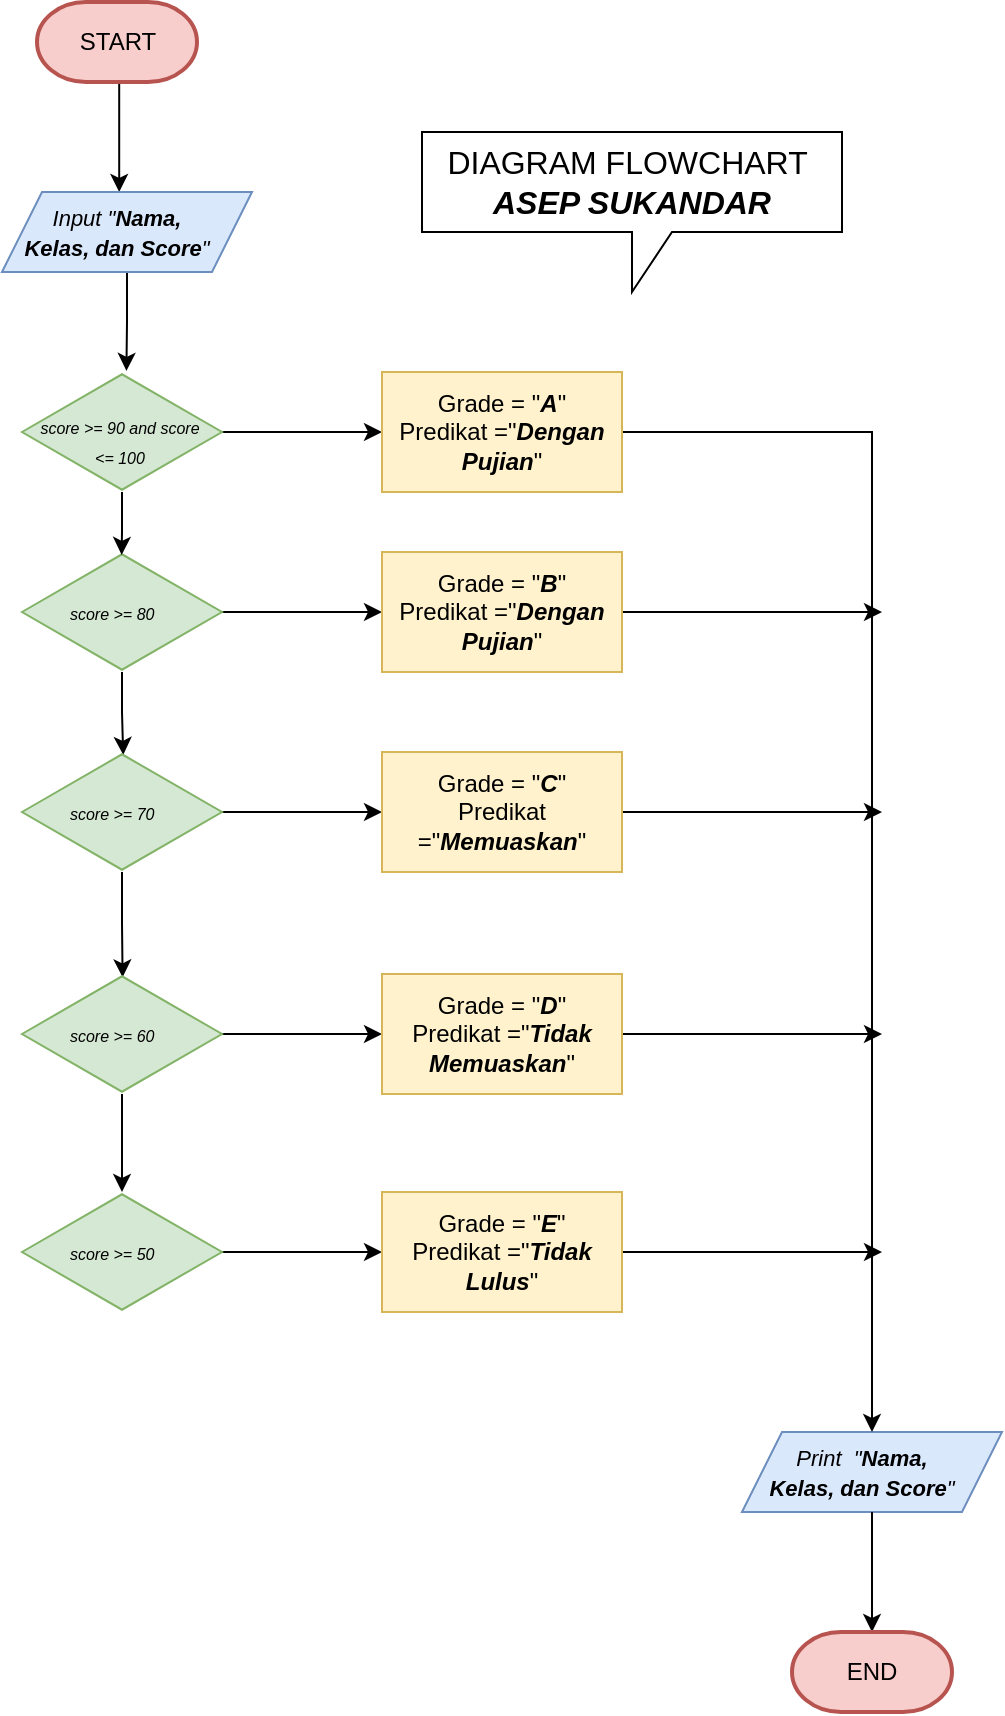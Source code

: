<mxfile version="24.1.0" type="device">
  <diagram id="C5RBs43oDa-KdzZeNtuy" name="Page-1">
    <mxGraphModel dx="1163" dy="635" grid="1" gridSize="10" guides="1" tooltips="1" connect="1" arrows="1" fold="1" page="1" pageScale="1" pageWidth="827" pageHeight="1169" math="0" shadow="0">
      <root>
        <mxCell id="WIyWlLk6GJQsqaUBKTNV-0" />
        <mxCell id="WIyWlLk6GJQsqaUBKTNV-1" parent="WIyWlLk6GJQsqaUBKTNV-0" />
        <mxCell id="IuaqL51UHN1UmOQFdnrU-38" value="" style="group" vertex="1" connectable="0" parent="WIyWlLk6GJQsqaUBKTNV-1">
          <mxGeometry x="520" y="820" width="130" height="40" as="geometry" />
        </mxCell>
        <mxCell id="IuaqL51UHN1UmOQFdnrU-35" value="" style="shape=parallelogram;perimeter=parallelogramPerimeter;whiteSpace=wrap;html=1;fixedSize=1;align=center;fillColor=#dae8fc;strokeColor=#6c8ebf;" vertex="1" parent="IuaqL51UHN1UmOQFdnrU-38">
          <mxGeometry width="130" height="40" as="geometry" />
        </mxCell>
        <mxCell id="IuaqL51UHN1UmOQFdnrU-36" value="&lt;i style=&quot;font-size: 11px;&quot;&gt;Print&amp;nbsp; &quot;&lt;b&gt;Nama, Kelas, dan Score&lt;/b&gt;&quot;&lt;/i&gt;" style="text;html=1;align=center;verticalAlign=middle;whiteSpace=wrap;rounded=0;" vertex="1" parent="IuaqL51UHN1UmOQFdnrU-38">
          <mxGeometry x="10" y="5" width="100" height="30" as="geometry" />
        </mxCell>
        <mxCell id="IuaqL51UHN1UmOQFdnrU-51" value="" style="edgeStyle=orthogonalEdgeStyle;rounded=0;orthogonalLoop=1;jettySize=auto;html=1;" edge="1" parent="WIyWlLk6GJQsqaUBKTNV-1" source="IuaqL51UHN1UmOQFdnrU-35" target="IuaqL51UHN1UmOQFdnrU-4">
          <mxGeometry relative="1" as="geometry" />
        </mxCell>
        <mxCell id="IuaqL51UHN1UmOQFdnrU-39" style="edgeStyle=orthogonalEdgeStyle;rounded=0;orthogonalLoop=1;jettySize=auto;html=1;entryX=0.5;entryY=0;entryDx=0;entryDy=0;" edge="1" parent="WIyWlLk6GJQsqaUBKTNV-1" source="IuaqL51UHN1UmOQFdnrU-8" target="IuaqL51UHN1UmOQFdnrU-35">
          <mxGeometry relative="1" as="geometry" />
        </mxCell>
        <mxCell id="IuaqL51UHN1UmOQFdnrU-57" value="" style="edgeStyle=orthogonalEdgeStyle;rounded=0;orthogonalLoop=1;jettySize=auto;html=1;" edge="1" parent="WIyWlLk6GJQsqaUBKTNV-1">
          <mxGeometry relative="1" as="geometry">
            <mxPoint x="208.6" y="140" as="sourcePoint" />
            <mxPoint x="208.6" y="200" as="targetPoint" />
          </mxGeometry>
        </mxCell>
        <mxCell id="IuaqL51UHN1UmOQFdnrU-3" value="START" style="strokeWidth=2;html=1;shape=mxgraph.flowchart.terminator;whiteSpace=wrap;fillColor=#f8cecc;strokeColor=#b85450;" vertex="1" parent="WIyWlLk6GJQsqaUBKTNV-1">
          <mxGeometry x="167.5" y="105" width="80" height="40" as="geometry" />
        </mxCell>
        <mxCell id="IuaqL51UHN1UmOQFdnrU-4" value="END" style="strokeWidth=2;html=1;shape=mxgraph.flowchart.terminator;whiteSpace=wrap;fillColor=#f8cecc;strokeColor=#b85450;" vertex="1" parent="WIyWlLk6GJQsqaUBKTNV-1">
          <mxGeometry x="545" y="920" width="80" height="40" as="geometry" />
        </mxCell>
        <mxCell id="IuaqL51UHN1UmOQFdnrU-14" style="edgeStyle=orthogonalEdgeStyle;rounded=0;orthogonalLoop=1;jettySize=auto;html=1;entryX=0.522;entryY=-0.009;entryDx=0;entryDy=0;entryPerimeter=0;" edge="1" parent="WIyWlLk6GJQsqaUBKTNV-1" source="IuaqL51UHN1UmOQFdnrU-5" target="IuaqL51UHN1UmOQFdnrU-6">
          <mxGeometry relative="1" as="geometry" />
        </mxCell>
        <mxCell id="IuaqL51UHN1UmOQFdnrU-17" value="" style="edgeStyle=orthogonalEdgeStyle;rounded=0;orthogonalLoop=1;jettySize=auto;html=1;" edge="1" parent="WIyWlLk6GJQsqaUBKTNV-1" source="IuaqL51UHN1UmOQFdnrU-18" target="IuaqL51UHN1UmOQFdnrU-19">
          <mxGeometry relative="1" as="geometry" />
        </mxCell>
        <mxCell id="IuaqL51UHN1UmOQFdnrU-47" value="" style="edgeStyle=orthogonalEdgeStyle;rounded=0;orthogonalLoop=1;jettySize=auto;html=1;entryX=0.506;entryY=0.024;entryDx=0;entryDy=0;entryPerimeter=0;" edge="1" parent="WIyWlLk6GJQsqaUBKTNV-1" source="IuaqL51UHN1UmOQFdnrU-18" target="IuaqL51UHN1UmOQFdnrU-23">
          <mxGeometry relative="1" as="geometry" />
        </mxCell>
        <mxCell id="IuaqL51UHN1UmOQFdnrU-18" value="" style="html=1;whiteSpace=wrap;aspect=fixed;shape=isoRectangle;fillColor=#d5e8d4;strokeColor=#82b366;" vertex="1" parent="WIyWlLk6GJQsqaUBKTNV-1">
          <mxGeometry x="160" y="380" width="100" height="60" as="geometry" />
        </mxCell>
        <mxCell id="IuaqL51UHN1UmOQFdnrU-40" style="edgeStyle=orthogonalEdgeStyle;rounded=0;orthogonalLoop=1;jettySize=auto;html=1;" edge="1" parent="WIyWlLk6GJQsqaUBKTNV-1" source="IuaqL51UHN1UmOQFdnrU-19">
          <mxGeometry relative="1" as="geometry">
            <mxPoint x="590" y="410" as="targetPoint" />
          </mxGeometry>
        </mxCell>
        <mxCell id="IuaqL51UHN1UmOQFdnrU-19" value="Grade = &quot;&lt;b&gt;&lt;i&gt;B&lt;/i&gt;&lt;/b&gt;&quot;&lt;div&gt;Predikat =&quot;&lt;b&gt;&lt;i&gt;Dengan Pujian&lt;/i&gt;&lt;/b&gt;&quot;&lt;/div&gt;" style="rounded=0;whiteSpace=wrap;html=1;fillColor=#fff2cc;strokeColor=#d6b656;" vertex="1" parent="WIyWlLk6GJQsqaUBKTNV-1">
          <mxGeometry x="340" y="380" width="120" height="60" as="geometry" />
        </mxCell>
        <mxCell id="IuaqL51UHN1UmOQFdnrU-20" value="&lt;span style=&quot;font-size: 8px;&quot;&gt;&lt;i&gt;&amp;nbsp;score &amp;gt;= 80&lt;/i&gt;&lt;/span&gt;" style="text;html=1;align=center;verticalAlign=middle;whiteSpace=wrap;rounded=0;" vertex="1" parent="WIyWlLk6GJQsqaUBKTNV-1">
          <mxGeometry x="160" y="400" width="87.5" height="20" as="geometry" />
        </mxCell>
        <mxCell id="IuaqL51UHN1UmOQFdnrU-22" value="" style="edgeStyle=orthogonalEdgeStyle;rounded=0;orthogonalLoop=1;jettySize=auto;html=1;" edge="1" parent="WIyWlLk6GJQsqaUBKTNV-1" source="IuaqL51UHN1UmOQFdnrU-23" target="IuaqL51UHN1UmOQFdnrU-24">
          <mxGeometry relative="1" as="geometry" />
        </mxCell>
        <mxCell id="IuaqL51UHN1UmOQFdnrU-48" value="" style="edgeStyle=orthogonalEdgeStyle;rounded=0;orthogonalLoop=1;jettySize=auto;html=1;entryX=0.503;entryY=0.028;entryDx=0;entryDy=0;entryPerimeter=0;" edge="1" parent="WIyWlLk6GJQsqaUBKTNV-1" source="IuaqL51UHN1UmOQFdnrU-23" target="IuaqL51UHN1UmOQFdnrU-27">
          <mxGeometry relative="1" as="geometry" />
        </mxCell>
        <mxCell id="IuaqL51UHN1UmOQFdnrU-23" value="" style="html=1;whiteSpace=wrap;aspect=fixed;shape=isoRectangle;fillColor=#d5e8d4;strokeColor=#82b366;" vertex="1" parent="WIyWlLk6GJQsqaUBKTNV-1">
          <mxGeometry x="160" y="480" width="100" height="60" as="geometry" />
        </mxCell>
        <mxCell id="IuaqL51UHN1UmOQFdnrU-41" style="edgeStyle=orthogonalEdgeStyle;rounded=0;orthogonalLoop=1;jettySize=auto;html=1;" edge="1" parent="WIyWlLk6GJQsqaUBKTNV-1" source="IuaqL51UHN1UmOQFdnrU-24">
          <mxGeometry relative="1" as="geometry">
            <mxPoint x="590" y="510" as="targetPoint" />
          </mxGeometry>
        </mxCell>
        <mxCell id="IuaqL51UHN1UmOQFdnrU-24" value="Grade = &quot;&lt;b&gt;&lt;i&gt;C&lt;/i&gt;&lt;/b&gt;&quot;&lt;div&gt;Predikat =&quot;&lt;b&gt;&lt;i&gt;Memuaskan&lt;/i&gt;&lt;/b&gt;&quot;&lt;/div&gt;" style="rounded=0;whiteSpace=wrap;html=1;fillColor=#fff2cc;strokeColor=#d6b656;" vertex="1" parent="WIyWlLk6GJQsqaUBKTNV-1">
          <mxGeometry x="340" y="480" width="120" height="60" as="geometry" />
        </mxCell>
        <mxCell id="IuaqL51UHN1UmOQFdnrU-25" value="&lt;span style=&quot;font-size: 8px;&quot;&gt;&lt;i&gt;&amp;nbsp;score &amp;gt;= 70&lt;/i&gt;&lt;/span&gt;" style="text;html=1;align=center;verticalAlign=middle;whiteSpace=wrap;rounded=0;" vertex="1" parent="WIyWlLk6GJQsqaUBKTNV-1">
          <mxGeometry x="160" y="500" width="87.5" height="20" as="geometry" />
        </mxCell>
        <mxCell id="IuaqL51UHN1UmOQFdnrU-26" value="" style="edgeStyle=orthogonalEdgeStyle;rounded=0;orthogonalLoop=1;jettySize=auto;html=1;" edge="1" parent="WIyWlLk6GJQsqaUBKTNV-1" source="IuaqL51UHN1UmOQFdnrU-27" target="IuaqL51UHN1UmOQFdnrU-28">
          <mxGeometry relative="1" as="geometry" />
        </mxCell>
        <mxCell id="IuaqL51UHN1UmOQFdnrU-49" value="" style="edgeStyle=orthogonalEdgeStyle;rounded=0;orthogonalLoop=1;jettySize=auto;html=1;" edge="1" parent="WIyWlLk6GJQsqaUBKTNV-1" source="IuaqL51UHN1UmOQFdnrU-27" target="IuaqL51UHN1UmOQFdnrU-31">
          <mxGeometry relative="1" as="geometry" />
        </mxCell>
        <mxCell id="IuaqL51UHN1UmOQFdnrU-27" value="" style="html=1;whiteSpace=wrap;aspect=fixed;shape=isoRectangle;fillColor=#d5e8d4;strokeColor=#82b366;" vertex="1" parent="WIyWlLk6GJQsqaUBKTNV-1">
          <mxGeometry x="160" y="591" width="100" height="60" as="geometry" />
        </mxCell>
        <mxCell id="IuaqL51UHN1UmOQFdnrU-42" style="edgeStyle=orthogonalEdgeStyle;rounded=0;orthogonalLoop=1;jettySize=auto;html=1;" edge="1" parent="WIyWlLk6GJQsqaUBKTNV-1" source="IuaqL51UHN1UmOQFdnrU-28">
          <mxGeometry relative="1" as="geometry">
            <mxPoint x="590" y="621" as="targetPoint" />
          </mxGeometry>
        </mxCell>
        <mxCell id="IuaqL51UHN1UmOQFdnrU-28" value="Grade = &quot;&lt;b&gt;&lt;i&gt;D&lt;/i&gt;&lt;/b&gt;&quot;&lt;div&gt;Predikat =&quot;&lt;b&gt;&lt;i&gt;Tidak Memuaskan&lt;/i&gt;&lt;/b&gt;&quot;&lt;/div&gt;" style="rounded=0;whiteSpace=wrap;html=1;fillColor=#fff2cc;strokeColor=#d6b656;" vertex="1" parent="WIyWlLk6GJQsqaUBKTNV-1">
          <mxGeometry x="340" y="591" width="120" height="60" as="geometry" />
        </mxCell>
        <mxCell id="IuaqL51UHN1UmOQFdnrU-29" value="&lt;span style=&quot;font-size: 8px;&quot;&gt;&lt;i&gt;&amp;nbsp;score &amp;gt;= 60&lt;/i&gt;&lt;/span&gt;" style="text;html=1;align=center;verticalAlign=middle;whiteSpace=wrap;rounded=0;" vertex="1" parent="WIyWlLk6GJQsqaUBKTNV-1">
          <mxGeometry x="160" y="611" width="87.5" height="20" as="geometry" />
        </mxCell>
        <mxCell id="IuaqL51UHN1UmOQFdnrU-30" value="" style="edgeStyle=orthogonalEdgeStyle;rounded=0;orthogonalLoop=1;jettySize=auto;html=1;" edge="1" parent="WIyWlLk6GJQsqaUBKTNV-1" source="IuaqL51UHN1UmOQFdnrU-31" target="IuaqL51UHN1UmOQFdnrU-32">
          <mxGeometry relative="1" as="geometry" />
        </mxCell>
        <mxCell id="IuaqL51UHN1UmOQFdnrU-31" value="" style="html=1;whiteSpace=wrap;aspect=fixed;shape=isoRectangle;fillColor=#d5e8d4;strokeColor=#82b366;" vertex="1" parent="WIyWlLk6GJQsqaUBKTNV-1">
          <mxGeometry x="160" y="700" width="100" height="60" as="geometry" />
        </mxCell>
        <mxCell id="IuaqL51UHN1UmOQFdnrU-43" style="edgeStyle=orthogonalEdgeStyle;rounded=0;orthogonalLoop=1;jettySize=auto;html=1;" edge="1" parent="WIyWlLk6GJQsqaUBKTNV-1" source="IuaqL51UHN1UmOQFdnrU-32">
          <mxGeometry relative="1" as="geometry">
            <mxPoint x="590" y="730" as="targetPoint" />
          </mxGeometry>
        </mxCell>
        <mxCell id="IuaqL51UHN1UmOQFdnrU-32" value="Grade = &quot;&lt;b&gt;&lt;i&gt;E&lt;/i&gt;&lt;/b&gt;&quot;&lt;div&gt;Predikat =&quot;&lt;b&gt;&lt;i&gt;Tidak Lulus&lt;/i&gt;&lt;/b&gt;&quot;&lt;/div&gt;" style="rounded=0;whiteSpace=wrap;html=1;fillColor=#fff2cc;strokeColor=#d6b656;" vertex="1" parent="WIyWlLk6GJQsqaUBKTNV-1">
          <mxGeometry x="340" y="700" width="120" height="60" as="geometry" />
        </mxCell>
        <mxCell id="IuaqL51UHN1UmOQFdnrU-33" value="&lt;span style=&quot;font-size: 8px;&quot;&gt;&lt;i&gt;&amp;nbsp;score &amp;gt;= 50&lt;/i&gt;&lt;/span&gt;" style="text;html=1;align=center;verticalAlign=middle;whiteSpace=wrap;rounded=0;" vertex="1" parent="WIyWlLk6GJQsqaUBKTNV-1">
          <mxGeometry x="160" y="720" width="87.5" height="20" as="geometry" />
        </mxCell>
        <mxCell id="IuaqL51UHN1UmOQFdnrU-37" value="" style="group" vertex="1" connectable="0" parent="WIyWlLk6GJQsqaUBKTNV-1">
          <mxGeometry x="150" y="200" width="125" height="40" as="geometry" />
        </mxCell>
        <mxCell id="IuaqL51UHN1UmOQFdnrU-5" value="" style="shape=parallelogram;perimeter=parallelogramPerimeter;whiteSpace=wrap;html=1;fixedSize=1;align=center;fillColor=#dae8fc;strokeColor=#6c8ebf;" vertex="1" parent="IuaqL51UHN1UmOQFdnrU-37">
          <mxGeometry width="125" height="40" as="geometry" />
        </mxCell>
        <mxCell id="IuaqL51UHN1UmOQFdnrU-9" value="&lt;i style=&quot;font-size: 11px;&quot;&gt;Input &quot;&lt;b&gt;Nama, Kelas, dan Score&lt;/b&gt;&quot;&lt;/i&gt;" style="text;html=1;align=center;verticalAlign=middle;whiteSpace=wrap;rounded=0;" vertex="1" parent="IuaqL51UHN1UmOQFdnrU-37">
          <mxGeometry x="10" y="5" width="95" height="30" as="geometry" />
        </mxCell>
        <mxCell id="IuaqL51UHN1UmOQFdnrU-11" value="" style="edgeStyle=orthogonalEdgeStyle;rounded=0;orthogonalLoop=1;jettySize=auto;html=1;" edge="1" parent="WIyWlLk6GJQsqaUBKTNV-1" source="IuaqL51UHN1UmOQFdnrU-6" target="IuaqL51UHN1UmOQFdnrU-8">
          <mxGeometry relative="1" as="geometry" />
        </mxCell>
        <mxCell id="IuaqL51UHN1UmOQFdnrU-46" value="" style="edgeStyle=orthogonalEdgeStyle;rounded=0;orthogonalLoop=1;jettySize=auto;html=1;entryX=0.498;entryY=0.024;entryDx=0;entryDy=0;entryPerimeter=0;" edge="1" parent="WIyWlLk6GJQsqaUBKTNV-1" source="IuaqL51UHN1UmOQFdnrU-6" target="IuaqL51UHN1UmOQFdnrU-18">
          <mxGeometry relative="1" as="geometry" />
        </mxCell>
        <mxCell id="IuaqL51UHN1UmOQFdnrU-6" value="" style="html=1;whiteSpace=wrap;aspect=fixed;shape=isoRectangle;fillColor=#d5e8d4;strokeColor=#82b366;" vertex="1" parent="WIyWlLk6GJQsqaUBKTNV-1">
          <mxGeometry x="160" y="290" width="100" height="60" as="geometry" />
        </mxCell>
        <mxCell id="IuaqL51UHN1UmOQFdnrU-8" value="Grade = &quot;&lt;b&gt;&lt;i&gt;A&lt;/i&gt;&lt;/b&gt;&quot;&lt;div&gt;Predikat =&quot;&lt;b&gt;&lt;i&gt;Dengan Pujian&lt;/i&gt;&lt;/b&gt;&quot;&lt;/div&gt;" style="rounded=0;whiteSpace=wrap;html=1;fillColor=#fff2cc;strokeColor=#d6b656;" vertex="1" parent="WIyWlLk6GJQsqaUBKTNV-1">
          <mxGeometry x="340" y="290" width="120" height="60" as="geometry" />
        </mxCell>
        <mxCell id="IuaqL51UHN1UmOQFdnrU-10" value="&lt;i style=&quot;&quot;&gt;&lt;font style=&quot;font-size: 8px;&quot;&gt;score &amp;gt;= 90 and score &amp;lt;= 100&lt;/font&gt;&lt;/i&gt;" style="text;html=1;align=center;verticalAlign=middle;whiteSpace=wrap;rounded=0;" vertex="1" parent="WIyWlLk6GJQsqaUBKTNV-1">
          <mxGeometry x="165" y="314" width="87.5" height="20" as="geometry" />
        </mxCell>
        <mxCell id="IuaqL51UHN1UmOQFdnrU-56" value="" style="shape=callout;whiteSpace=wrap;html=1;perimeter=calloutPerimeter;" vertex="1" parent="WIyWlLk6GJQsqaUBKTNV-1">
          <mxGeometry x="360" y="170" width="210" height="80" as="geometry" />
        </mxCell>
        <mxCell id="IuaqL51UHN1UmOQFdnrU-55" value="&lt;font style=&quot;font-size: 16px;&quot;&gt;DIAGRAM FLOWCHART&amp;nbsp;&lt;/font&gt;&lt;div style=&quot;font-size: 16px;&quot;&gt;&lt;b style=&quot;&quot;&gt;&lt;i style=&quot;&quot;&gt;&lt;font style=&quot;font-size: 16px;&quot;&gt;ASEP SUKANDAR&lt;/font&gt;&lt;/i&gt;&lt;/b&gt;&lt;/div&gt;" style="text;html=1;align=center;verticalAlign=middle;whiteSpace=wrap;rounded=0;" vertex="1" parent="WIyWlLk6GJQsqaUBKTNV-1">
          <mxGeometry x="347" y="145" width="236" height="100" as="geometry" />
        </mxCell>
      </root>
    </mxGraphModel>
  </diagram>
</mxfile>
